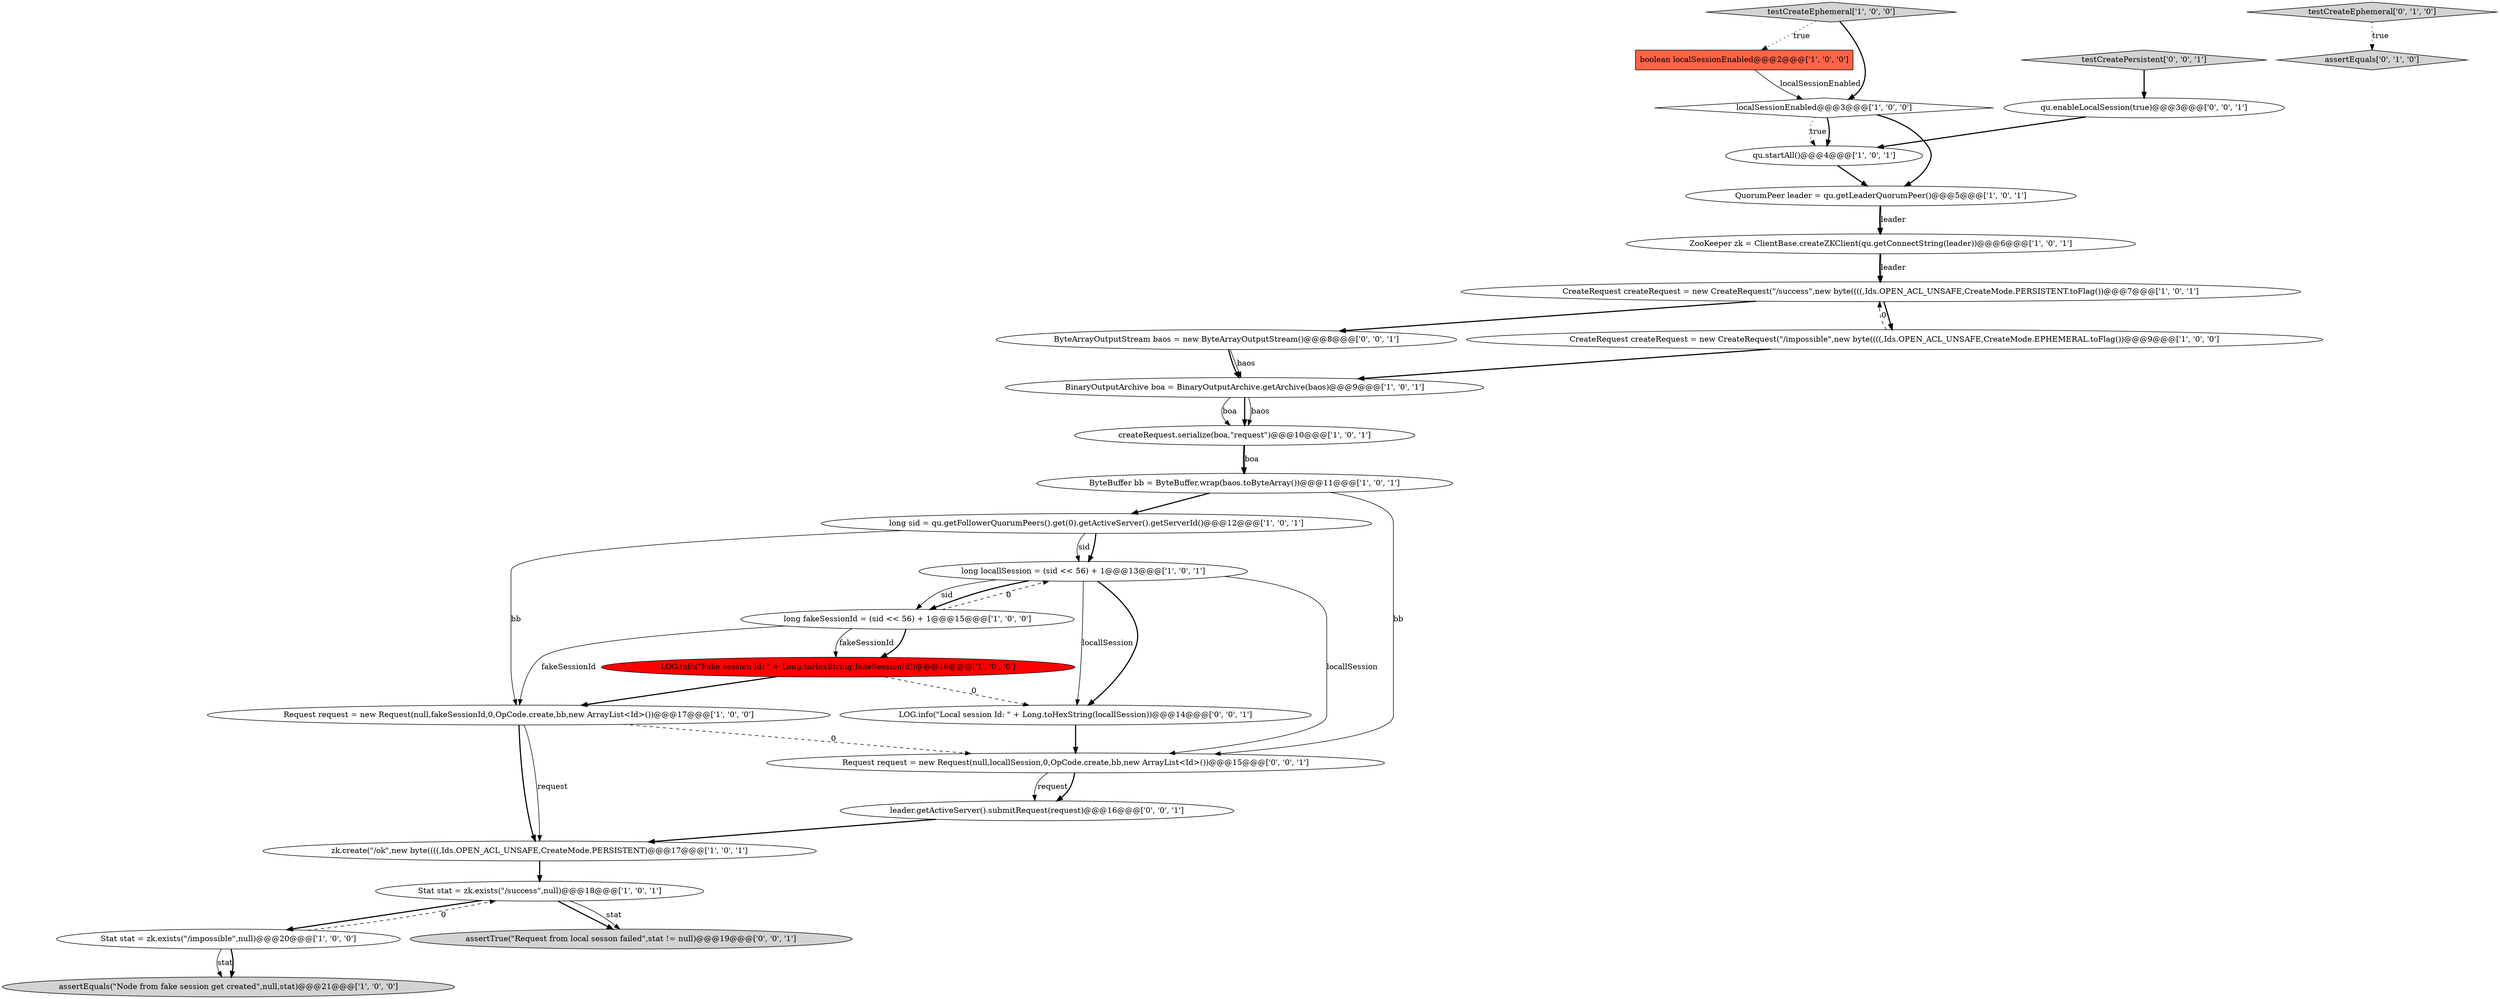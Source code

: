 digraph {
3 [style = filled, label = "QuorumPeer leader = qu.getLeaderQuorumPeer()@@@5@@@['1', '0', '1']", fillcolor = white, shape = ellipse image = "AAA0AAABBB1BBB"];
19 [style = filled, label = "Stat stat = zk.exists(\"/impossible\",null)@@@20@@@['1', '0', '0']", fillcolor = white, shape = ellipse image = "AAA0AAABBB1BBB"];
24 [style = filled, label = "testCreatePersistent['0', '0', '1']", fillcolor = lightgray, shape = diamond image = "AAA0AAABBB3BBB"];
26 [style = filled, label = "assertTrue(\"Request from local sesson failed\",stat != null)@@@19@@@['0', '0', '1']", fillcolor = lightgray, shape = ellipse image = "AAA0AAABBB3BBB"];
5 [style = filled, label = "zk.create(\"/ok\",new byte((((,Ids.OPEN_ACL_UNSAFE,CreateMode.PERSISTENT)@@@17@@@['1', '0', '1']", fillcolor = white, shape = ellipse image = "AAA0AAABBB1BBB"];
10 [style = filled, label = "Stat stat = zk.exists(\"/success\",null)@@@18@@@['1', '0', '1']", fillcolor = white, shape = ellipse image = "AAA0AAABBB1BBB"];
12 [style = filled, label = "Request request = new Request(null,fakeSessionId,0,OpCode.create,bb,new ArrayList<Id>())@@@17@@@['1', '0', '0']", fillcolor = white, shape = ellipse image = "AAA0AAABBB1BBB"];
1 [style = filled, label = "LOG.info(\"Fake session Id: \" + Long.toHexString(fakeSessionId))@@@16@@@['1', '0', '0']", fillcolor = red, shape = ellipse image = "AAA1AAABBB1BBB"];
13 [style = filled, label = "boolean localSessionEnabled@@@2@@@['1', '0', '0']", fillcolor = tomato, shape = box image = "AAA0AAABBB1BBB"];
18 [style = filled, label = "qu.startAll()@@@4@@@['1', '0', '1']", fillcolor = white, shape = ellipse image = "AAA0AAABBB1BBB"];
21 [style = filled, label = "testCreateEphemeral['0', '1', '0']", fillcolor = lightgray, shape = diamond image = "AAA0AAABBB2BBB"];
22 [style = filled, label = "leader.getActiveServer().submitRequest(request)@@@16@@@['0', '0', '1']", fillcolor = white, shape = ellipse image = "AAA0AAABBB3BBB"];
20 [style = filled, label = "assertEquals['0', '1', '0']", fillcolor = lightgray, shape = diamond image = "AAA0AAABBB2BBB"];
11 [style = filled, label = "long locallSession = (sid << 56) + 1@@@13@@@['1', '0', '1']", fillcolor = white, shape = ellipse image = "AAA0AAABBB1BBB"];
2 [style = filled, label = "BinaryOutputArchive boa = BinaryOutputArchive.getArchive(baos)@@@9@@@['1', '0', '1']", fillcolor = white, shape = ellipse image = "AAA0AAABBB1BBB"];
27 [style = filled, label = "ByteArrayOutputStream baos = new ByteArrayOutputStream()@@@8@@@['0', '0', '1']", fillcolor = white, shape = ellipse image = "AAA0AAABBB3BBB"];
7 [style = filled, label = "long fakeSessionId = (sid << 56) + 1@@@15@@@['1', '0', '0']", fillcolor = white, shape = ellipse image = "AAA0AAABBB1BBB"];
14 [style = filled, label = "ByteBuffer bb = ByteBuffer.wrap(baos.toByteArray())@@@11@@@['1', '0', '1']", fillcolor = white, shape = ellipse image = "AAA0AAABBB1BBB"];
16 [style = filled, label = "CreateRequest createRequest = new CreateRequest(\"/success\",new byte((((,Ids.OPEN_ACL_UNSAFE,CreateMode.PERSISTENT.toFlag())@@@7@@@['1', '0', '1']", fillcolor = white, shape = ellipse image = "AAA0AAABBB1BBB"];
6 [style = filled, label = "testCreateEphemeral['1', '0', '0']", fillcolor = lightgray, shape = diamond image = "AAA0AAABBB1BBB"];
23 [style = filled, label = "Request request = new Request(null,locallSession,0,OpCode.create,bb,new ArrayList<Id>())@@@15@@@['0', '0', '1']", fillcolor = white, shape = ellipse image = "AAA0AAABBB3BBB"];
9 [style = filled, label = "CreateRequest createRequest = new CreateRequest(\"/impossible\",new byte((((,Ids.OPEN_ACL_UNSAFE,CreateMode.EPHEMERAL.toFlag())@@@9@@@['1', '0', '0']", fillcolor = white, shape = ellipse image = "AAA0AAABBB1BBB"];
28 [style = filled, label = "qu.enableLocalSession(true)@@@3@@@['0', '0', '1']", fillcolor = white, shape = ellipse image = "AAA0AAABBB3BBB"];
4 [style = filled, label = "createRequest.serialize(boa,\"request\")@@@10@@@['1', '0', '1']", fillcolor = white, shape = ellipse image = "AAA0AAABBB1BBB"];
17 [style = filled, label = "assertEquals(\"Node from fake session get created\",null,stat)@@@21@@@['1', '0', '0']", fillcolor = lightgray, shape = ellipse image = "AAA0AAABBB1BBB"];
8 [style = filled, label = "localSessionEnabled@@@3@@@['1', '0', '0']", fillcolor = white, shape = diamond image = "AAA0AAABBB1BBB"];
25 [style = filled, label = "LOG.info(\"Local session Id: \" + Long.toHexString(locallSession))@@@14@@@['0', '0', '1']", fillcolor = white, shape = ellipse image = "AAA0AAABBB3BBB"];
15 [style = filled, label = "ZooKeeper zk = ClientBase.createZKClient(qu.getConnectString(leader))@@@6@@@['1', '0', '1']", fillcolor = white, shape = ellipse image = "AAA0AAABBB1BBB"];
0 [style = filled, label = "long sid = qu.getFollowerQuorumPeers().get(0).getActiveServer().getServerId()@@@12@@@['1', '0', '1']", fillcolor = white, shape = ellipse image = "AAA0AAABBB1BBB"];
5->10 [style = bold, label=""];
24->28 [style = bold, label=""];
23->22 [style = solid, label="request"];
18->3 [style = bold, label=""];
11->25 [style = solid, label="locallSession"];
4->14 [style = bold, label=""];
9->16 [style = dashed, label="0"];
19->17 [style = solid, label="stat"];
21->20 [style = dotted, label="true"];
7->1 [style = bold, label=""];
12->5 [style = bold, label=""];
28->18 [style = bold, label=""];
16->27 [style = bold, label=""];
12->23 [style = dashed, label="0"];
9->2 [style = bold, label=""];
25->23 [style = bold, label=""];
8->18 [style = bold, label=""];
10->19 [style = bold, label=""];
6->13 [style = dotted, label="true"];
8->3 [style = bold, label=""];
0->12 [style = solid, label="bb"];
11->23 [style = solid, label="locallSession"];
7->11 [style = dashed, label="0"];
0->11 [style = bold, label=""];
10->26 [style = bold, label=""];
3->15 [style = bold, label=""];
13->8 [style = solid, label="localSessionEnabled"];
2->4 [style = solid, label="boa"];
19->17 [style = bold, label=""];
15->16 [style = bold, label=""];
10->26 [style = solid, label="stat"];
2->4 [style = bold, label=""];
22->5 [style = bold, label=""];
14->23 [style = solid, label="bb"];
15->16 [style = solid, label="leader"];
2->4 [style = solid, label="baos"];
12->5 [style = solid, label="request"];
23->22 [style = bold, label=""];
14->0 [style = bold, label=""];
19->10 [style = dashed, label="0"];
7->1 [style = solid, label="fakeSessionId"];
0->11 [style = solid, label="sid"];
6->8 [style = bold, label=""];
27->2 [style = solid, label="baos"];
7->12 [style = solid, label="fakeSessionId"];
11->7 [style = solid, label="sid"];
1->12 [style = bold, label=""];
8->18 [style = dotted, label="true"];
3->15 [style = solid, label="leader"];
4->14 [style = solid, label="boa"];
1->25 [style = dashed, label="0"];
27->2 [style = bold, label=""];
16->9 [style = bold, label=""];
11->7 [style = bold, label=""];
11->25 [style = bold, label=""];
}
